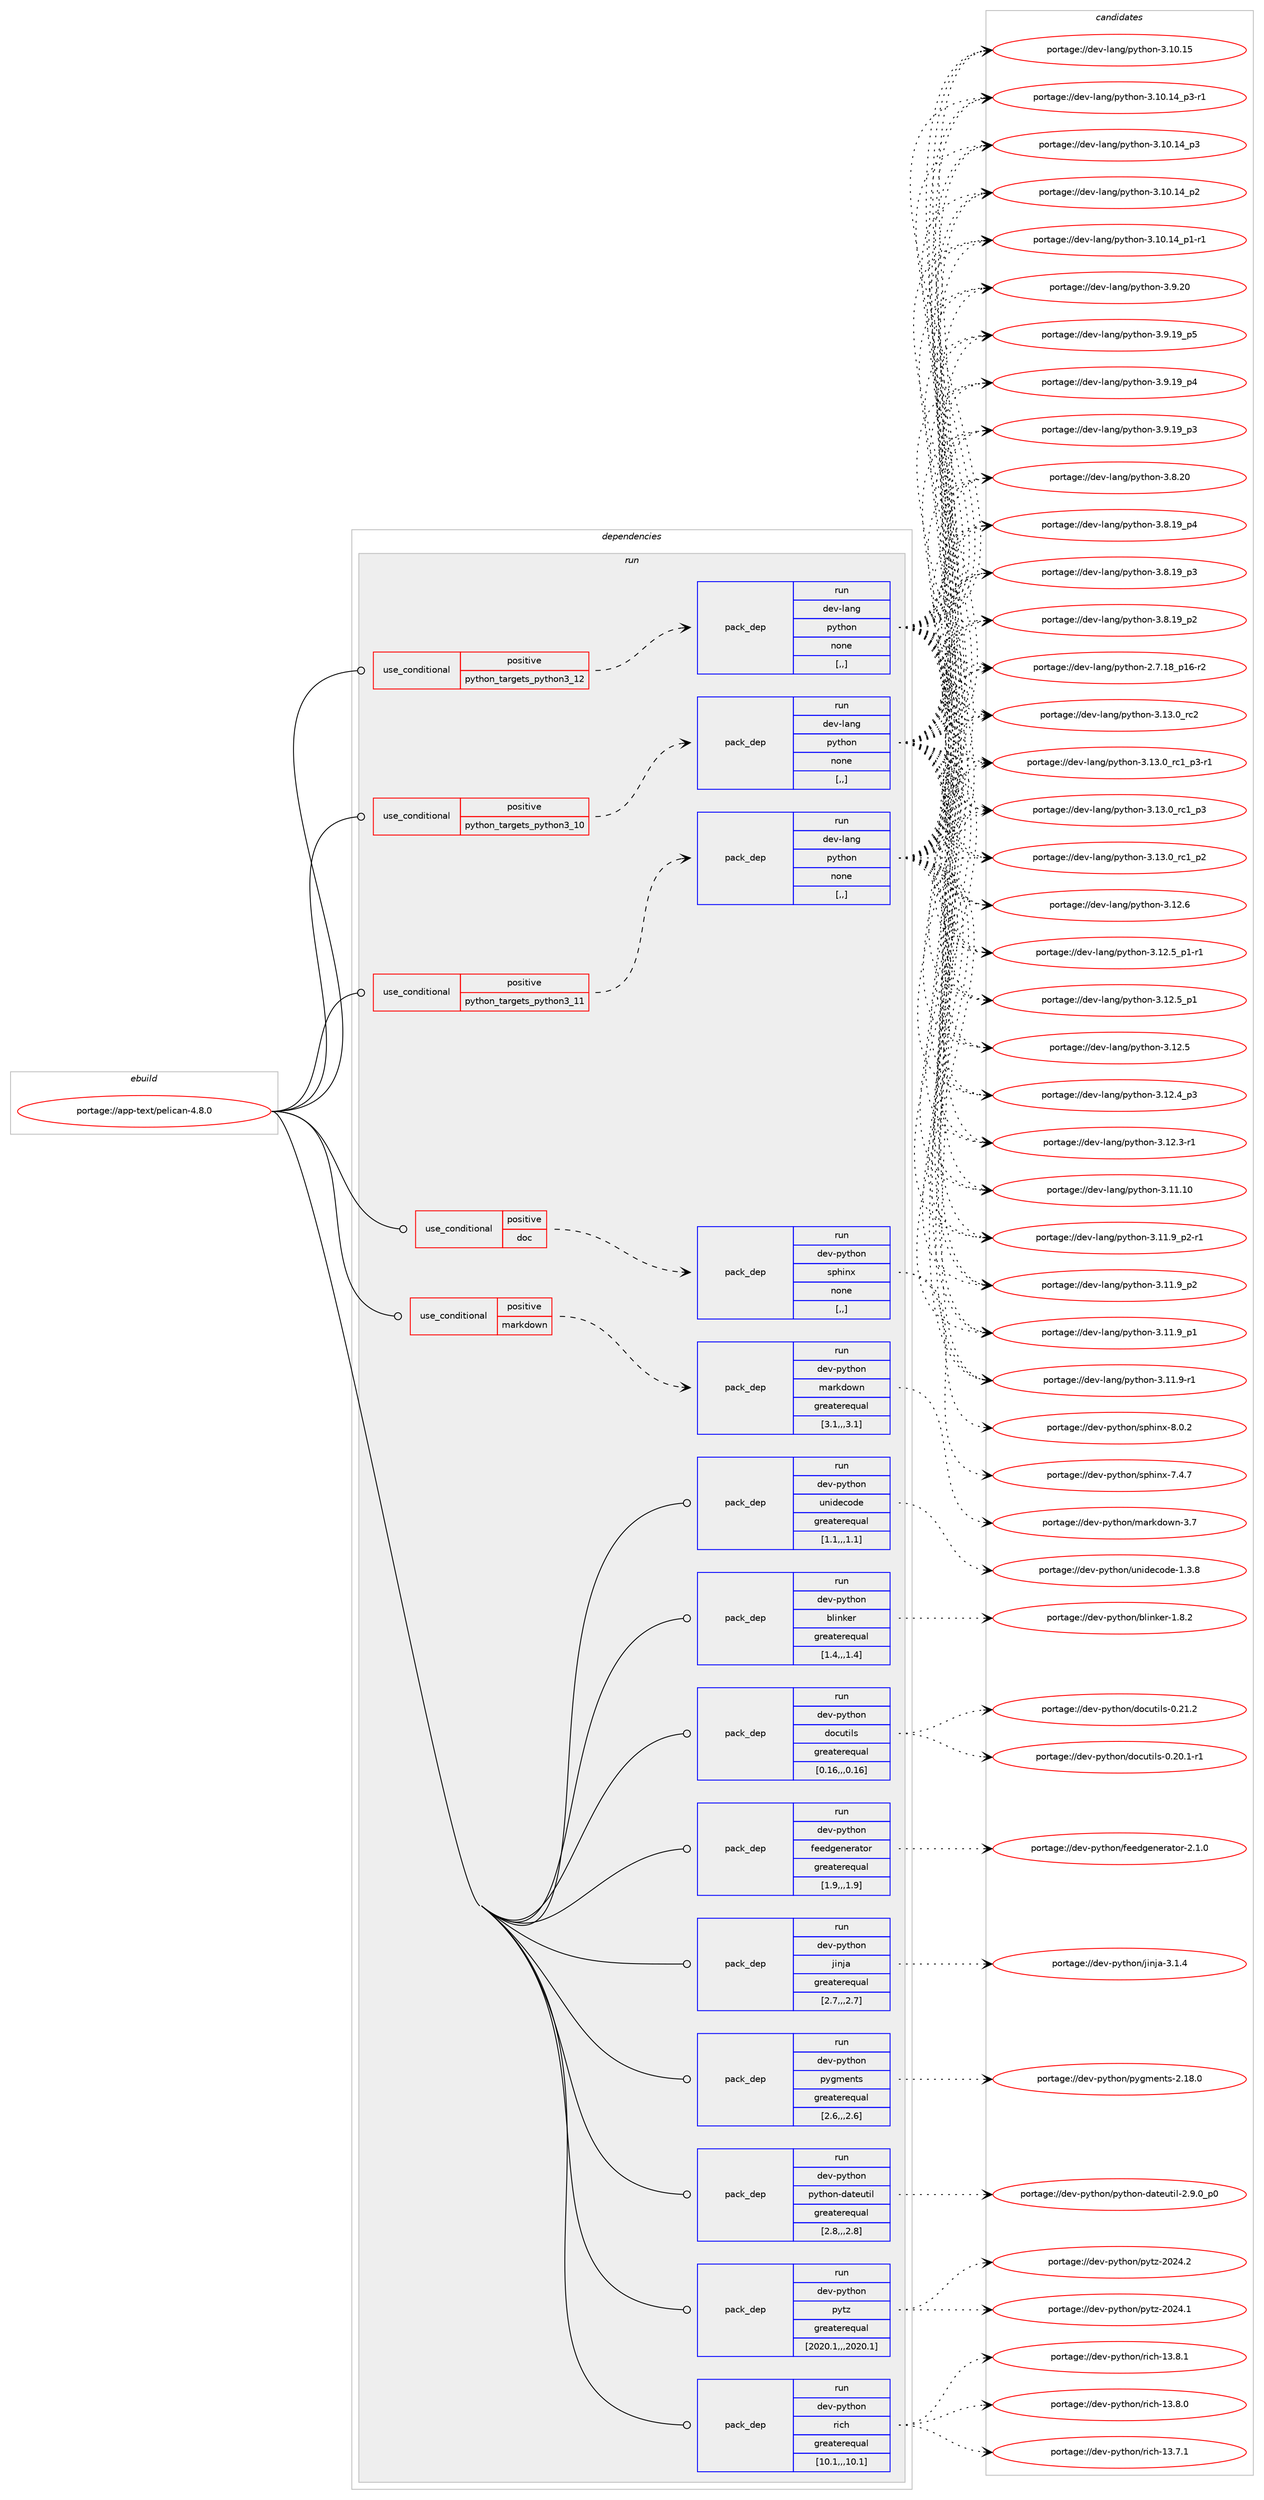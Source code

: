 digraph prolog {

# *************
# Graph options
# *************

newrank=true;
concentrate=true;
compound=true;
graph [rankdir=LR,fontname=Helvetica,fontsize=10,ranksep=1.5];#, ranksep=2.5, nodesep=0.2];
edge  [arrowhead=vee];
node  [fontname=Helvetica,fontsize=10];

# **********
# The ebuild
# **********

subgraph cluster_leftcol {
color=gray;
label=<<i>ebuild</i>>;
id [label="portage://app-text/pelican-4.8.0", color=red, width=4, href="../app-text/pelican-4.8.0.svg"];
}

# ****************
# The dependencies
# ****************

subgraph cluster_midcol {
color=gray;
label=<<i>dependencies</i>>;
subgraph cluster_compile {
fillcolor="#eeeeee";
style=filled;
label=<<i>compile</i>>;
}
subgraph cluster_compileandrun {
fillcolor="#eeeeee";
style=filled;
label=<<i>compile and run</i>>;
}
subgraph cluster_run {
fillcolor="#eeeeee";
style=filled;
label=<<i>run</i>>;
subgraph cond145278 {
dependency551063 [label=<<TABLE BORDER="0" CELLBORDER="1" CELLSPACING="0" CELLPADDING="4"><TR><TD ROWSPAN="3" CELLPADDING="10">use_conditional</TD></TR><TR><TD>positive</TD></TR><TR><TD>doc</TD></TR></TABLE>>, shape=none, color=red];
subgraph pack401679 {
dependency551064 [label=<<TABLE BORDER="0" CELLBORDER="1" CELLSPACING="0" CELLPADDING="4" WIDTH="220"><TR><TD ROWSPAN="6" CELLPADDING="30">pack_dep</TD></TR><TR><TD WIDTH="110">run</TD></TR><TR><TD>dev-python</TD></TR><TR><TD>sphinx</TD></TR><TR><TD>none</TD></TR><TR><TD>[,,]</TD></TR></TABLE>>, shape=none, color=blue];
}
dependency551063:e -> dependency551064:w [weight=20,style="dashed",arrowhead="vee"];
}
id:e -> dependency551063:w [weight=20,style="solid",arrowhead="odot"];
subgraph cond145279 {
dependency551065 [label=<<TABLE BORDER="0" CELLBORDER="1" CELLSPACING="0" CELLPADDING="4"><TR><TD ROWSPAN="3" CELLPADDING="10">use_conditional</TD></TR><TR><TD>positive</TD></TR><TR><TD>markdown</TD></TR></TABLE>>, shape=none, color=red];
subgraph pack401680 {
dependency551066 [label=<<TABLE BORDER="0" CELLBORDER="1" CELLSPACING="0" CELLPADDING="4" WIDTH="220"><TR><TD ROWSPAN="6" CELLPADDING="30">pack_dep</TD></TR><TR><TD WIDTH="110">run</TD></TR><TR><TD>dev-python</TD></TR><TR><TD>markdown</TD></TR><TR><TD>greaterequal</TD></TR><TR><TD>[3.1,,,3.1]</TD></TR></TABLE>>, shape=none, color=blue];
}
dependency551065:e -> dependency551066:w [weight=20,style="dashed",arrowhead="vee"];
}
id:e -> dependency551065:w [weight=20,style="solid",arrowhead="odot"];
subgraph cond145280 {
dependency551067 [label=<<TABLE BORDER="0" CELLBORDER="1" CELLSPACING="0" CELLPADDING="4"><TR><TD ROWSPAN="3" CELLPADDING="10">use_conditional</TD></TR><TR><TD>positive</TD></TR><TR><TD>python_targets_python3_10</TD></TR></TABLE>>, shape=none, color=red];
subgraph pack401681 {
dependency551068 [label=<<TABLE BORDER="0" CELLBORDER="1" CELLSPACING="0" CELLPADDING="4" WIDTH="220"><TR><TD ROWSPAN="6" CELLPADDING="30">pack_dep</TD></TR><TR><TD WIDTH="110">run</TD></TR><TR><TD>dev-lang</TD></TR><TR><TD>python</TD></TR><TR><TD>none</TD></TR><TR><TD>[,,]</TD></TR></TABLE>>, shape=none, color=blue];
}
dependency551067:e -> dependency551068:w [weight=20,style="dashed",arrowhead="vee"];
}
id:e -> dependency551067:w [weight=20,style="solid",arrowhead="odot"];
subgraph cond145281 {
dependency551069 [label=<<TABLE BORDER="0" CELLBORDER="1" CELLSPACING="0" CELLPADDING="4"><TR><TD ROWSPAN="3" CELLPADDING="10">use_conditional</TD></TR><TR><TD>positive</TD></TR><TR><TD>python_targets_python3_11</TD></TR></TABLE>>, shape=none, color=red];
subgraph pack401682 {
dependency551070 [label=<<TABLE BORDER="0" CELLBORDER="1" CELLSPACING="0" CELLPADDING="4" WIDTH="220"><TR><TD ROWSPAN="6" CELLPADDING="30">pack_dep</TD></TR><TR><TD WIDTH="110">run</TD></TR><TR><TD>dev-lang</TD></TR><TR><TD>python</TD></TR><TR><TD>none</TD></TR><TR><TD>[,,]</TD></TR></TABLE>>, shape=none, color=blue];
}
dependency551069:e -> dependency551070:w [weight=20,style="dashed",arrowhead="vee"];
}
id:e -> dependency551069:w [weight=20,style="solid",arrowhead="odot"];
subgraph cond145282 {
dependency551071 [label=<<TABLE BORDER="0" CELLBORDER="1" CELLSPACING="0" CELLPADDING="4"><TR><TD ROWSPAN="3" CELLPADDING="10">use_conditional</TD></TR><TR><TD>positive</TD></TR><TR><TD>python_targets_python3_12</TD></TR></TABLE>>, shape=none, color=red];
subgraph pack401683 {
dependency551072 [label=<<TABLE BORDER="0" CELLBORDER="1" CELLSPACING="0" CELLPADDING="4" WIDTH="220"><TR><TD ROWSPAN="6" CELLPADDING="30">pack_dep</TD></TR><TR><TD WIDTH="110">run</TD></TR><TR><TD>dev-lang</TD></TR><TR><TD>python</TD></TR><TR><TD>none</TD></TR><TR><TD>[,,]</TD></TR></TABLE>>, shape=none, color=blue];
}
dependency551071:e -> dependency551072:w [weight=20,style="dashed",arrowhead="vee"];
}
id:e -> dependency551071:w [weight=20,style="solid",arrowhead="odot"];
subgraph pack401684 {
dependency551073 [label=<<TABLE BORDER="0" CELLBORDER="1" CELLSPACING="0" CELLPADDING="4" WIDTH="220"><TR><TD ROWSPAN="6" CELLPADDING="30">pack_dep</TD></TR><TR><TD WIDTH="110">run</TD></TR><TR><TD>dev-python</TD></TR><TR><TD>blinker</TD></TR><TR><TD>greaterequal</TD></TR><TR><TD>[1.4,,,1.4]</TD></TR></TABLE>>, shape=none, color=blue];
}
id:e -> dependency551073:w [weight=20,style="solid",arrowhead="odot"];
subgraph pack401685 {
dependency551074 [label=<<TABLE BORDER="0" CELLBORDER="1" CELLSPACING="0" CELLPADDING="4" WIDTH="220"><TR><TD ROWSPAN="6" CELLPADDING="30">pack_dep</TD></TR><TR><TD WIDTH="110">run</TD></TR><TR><TD>dev-python</TD></TR><TR><TD>docutils</TD></TR><TR><TD>greaterequal</TD></TR><TR><TD>[0.16,,,0.16]</TD></TR></TABLE>>, shape=none, color=blue];
}
id:e -> dependency551074:w [weight=20,style="solid",arrowhead="odot"];
subgraph pack401686 {
dependency551075 [label=<<TABLE BORDER="0" CELLBORDER="1" CELLSPACING="0" CELLPADDING="4" WIDTH="220"><TR><TD ROWSPAN="6" CELLPADDING="30">pack_dep</TD></TR><TR><TD WIDTH="110">run</TD></TR><TR><TD>dev-python</TD></TR><TR><TD>feedgenerator</TD></TR><TR><TD>greaterequal</TD></TR><TR><TD>[1.9,,,1.9]</TD></TR></TABLE>>, shape=none, color=blue];
}
id:e -> dependency551075:w [weight=20,style="solid",arrowhead="odot"];
subgraph pack401687 {
dependency551076 [label=<<TABLE BORDER="0" CELLBORDER="1" CELLSPACING="0" CELLPADDING="4" WIDTH="220"><TR><TD ROWSPAN="6" CELLPADDING="30">pack_dep</TD></TR><TR><TD WIDTH="110">run</TD></TR><TR><TD>dev-python</TD></TR><TR><TD>jinja</TD></TR><TR><TD>greaterequal</TD></TR><TR><TD>[2.7,,,2.7]</TD></TR></TABLE>>, shape=none, color=blue];
}
id:e -> dependency551076:w [weight=20,style="solid",arrowhead="odot"];
subgraph pack401688 {
dependency551077 [label=<<TABLE BORDER="0" CELLBORDER="1" CELLSPACING="0" CELLPADDING="4" WIDTH="220"><TR><TD ROWSPAN="6" CELLPADDING="30">pack_dep</TD></TR><TR><TD WIDTH="110">run</TD></TR><TR><TD>dev-python</TD></TR><TR><TD>pygments</TD></TR><TR><TD>greaterequal</TD></TR><TR><TD>[2.6,,,2.6]</TD></TR></TABLE>>, shape=none, color=blue];
}
id:e -> dependency551077:w [weight=20,style="solid",arrowhead="odot"];
subgraph pack401689 {
dependency551078 [label=<<TABLE BORDER="0" CELLBORDER="1" CELLSPACING="0" CELLPADDING="4" WIDTH="220"><TR><TD ROWSPAN="6" CELLPADDING="30">pack_dep</TD></TR><TR><TD WIDTH="110">run</TD></TR><TR><TD>dev-python</TD></TR><TR><TD>python-dateutil</TD></TR><TR><TD>greaterequal</TD></TR><TR><TD>[2.8,,,2.8]</TD></TR></TABLE>>, shape=none, color=blue];
}
id:e -> dependency551078:w [weight=20,style="solid",arrowhead="odot"];
subgraph pack401690 {
dependency551079 [label=<<TABLE BORDER="0" CELLBORDER="1" CELLSPACING="0" CELLPADDING="4" WIDTH="220"><TR><TD ROWSPAN="6" CELLPADDING="30">pack_dep</TD></TR><TR><TD WIDTH="110">run</TD></TR><TR><TD>dev-python</TD></TR><TR><TD>pytz</TD></TR><TR><TD>greaterequal</TD></TR><TR><TD>[2020.1,,,2020.1]</TD></TR></TABLE>>, shape=none, color=blue];
}
id:e -> dependency551079:w [weight=20,style="solid",arrowhead="odot"];
subgraph pack401691 {
dependency551080 [label=<<TABLE BORDER="0" CELLBORDER="1" CELLSPACING="0" CELLPADDING="4" WIDTH="220"><TR><TD ROWSPAN="6" CELLPADDING="30">pack_dep</TD></TR><TR><TD WIDTH="110">run</TD></TR><TR><TD>dev-python</TD></TR><TR><TD>rich</TD></TR><TR><TD>greaterequal</TD></TR><TR><TD>[10.1,,,10.1]</TD></TR></TABLE>>, shape=none, color=blue];
}
id:e -> dependency551080:w [weight=20,style="solid",arrowhead="odot"];
subgraph pack401692 {
dependency551081 [label=<<TABLE BORDER="0" CELLBORDER="1" CELLSPACING="0" CELLPADDING="4" WIDTH="220"><TR><TD ROWSPAN="6" CELLPADDING="30">pack_dep</TD></TR><TR><TD WIDTH="110">run</TD></TR><TR><TD>dev-python</TD></TR><TR><TD>unidecode</TD></TR><TR><TD>greaterequal</TD></TR><TR><TD>[1.1,,,1.1]</TD></TR></TABLE>>, shape=none, color=blue];
}
id:e -> dependency551081:w [weight=20,style="solid",arrowhead="odot"];
}
}

# **************
# The candidates
# **************

subgraph cluster_choices {
rank=same;
color=gray;
label=<<i>candidates</i>>;

subgraph choice401679 {
color=black;
nodesep=1;
choice1001011184511212111610411111047115112104105110120455646484650 [label="portage://dev-python/sphinx-8.0.2", color=red, width=4,href="../dev-python/sphinx-8.0.2.svg"];
choice1001011184511212111610411111047115112104105110120455546524655 [label="portage://dev-python/sphinx-7.4.7", color=red, width=4,href="../dev-python/sphinx-7.4.7.svg"];
dependency551064:e -> choice1001011184511212111610411111047115112104105110120455646484650:w [style=dotted,weight="100"];
dependency551064:e -> choice1001011184511212111610411111047115112104105110120455546524655:w [style=dotted,weight="100"];
}
subgraph choice401680 {
color=black;
nodesep=1;
choice10010111845112121116104111110471099711410710011111911045514655 [label="portage://dev-python/markdown-3.7", color=red, width=4,href="../dev-python/markdown-3.7.svg"];
dependency551066:e -> choice10010111845112121116104111110471099711410710011111911045514655:w [style=dotted,weight="100"];
}
subgraph choice401681 {
color=black;
nodesep=1;
choice10010111845108971101034711212111610411111045514649514648951149950 [label="portage://dev-lang/python-3.13.0_rc2", color=red, width=4,href="../dev-lang/python-3.13.0_rc2.svg"];
choice1001011184510897110103471121211161041111104551464951464895114994995112514511449 [label="portage://dev-lang/python-3.13.0_rc1_p3-r1", color=red, width=4,href="../dev-lang/python-3.13.0_rc1_p3-r1.svg"];
choice100101118451089711010347112121116104111110455146495146489511499499511251 [label="portage://dev-lang/python-3.13.0_rc1_p3", color=red, width=4,href="../dev-lang/python-3.13.0_rc1_p3.svg"];
choice100101118451089711010347112121116104111110455146495146489511499499511250 [label="portage://dev-lang/python-3.13.0_rc1_p2", color=red, width=4,href="../dev-lang/python-3.13.0_rc1_p2.svg"];
choice10010111845108971101034711212111610411111045514649504654 [label="portage://dev-lang/python-3.12.6", color=red, width=4,href="../dev-lang/python-3.12.6.svg"];
choice1001011184510897110103471121211161041111104551464950465395112494511449 [label="portage://dev-lang/python-3.12.5_p1-r1", color=red, width=4,href="../dev-lang/python-3.12.5_p1-r1.svg"];
choice100101118451089711010347112121116104111110455146495046539511249 [label="portage://dev-lang/python-3.12.5_p1", color=red, width=4,href="../dev-lang/python-3.12.5_p1.svg"];
choice10010111845108971101034711212111610411111045514649504653 [label="portage://dev-lang/python-3.12.5", color=red, width=4,href="../dev-lang/python-3.12.5.svg"];
choice100101118451089711010347112121116104111110455146495046529511251 [label="portage://dev-lang/python-3.12.4_p3", color=red, width=4,href="../dev-lang/python-3.12.4_p3.svg"];
choice100101118451089711010347112121116104111110455146495046514511449 [label="portage://dev-lang/python-3.12.3-r1", color=red, width=4,href="../dev-lang/python-3.12.3-r1.svg"];
choice1001011184510897110103471121211161041111104551464949464948 [label="portage://dev-lang/python-3.11.10", color=red, width=4,href="../dev-lang/python-3.11.10.svg"];
choice1001011184510897110103471121211161041111104551464949465795112504511449 [label="portage://dev-lang/python-3.11.9_p2-r1", color=red, width=4,href="../dev-lang/python-3.11.9_p2-r1.svg"];
choice100101118451089711010347112121116104111110455146494946579511250 [label="portage://dev-lang/python-3.11.9_p2", color=red, width=4,href="../dev-lang/python-3.11.9_p2.svg"];
choice100101118451089711010347112121116104111110455146494946579511249 [label="portage://dev-lang/python-3.11.9_p1", color=red, width=4,href="../dev-lang/python-3.11.9_p1.svg"];
choice100101118451089711010347112121116104111110455146494946574511449 [label="portage://dev-lang/python-3.11.9-r1", color=red, width=4,href="../dev-lang/python-3.11.9-r1.svg"];
choice1001011184510897110103471121211161041111104551464948464953 [label="portage://dev-lang/python-3.10.15", color=red, width=4,href="../dev-lang/python-3.10.15.svg"];
choice100101118451089711010347112121116104111110455146494846495295112514511449 [label="portage://dev-lang/python-3.10.14_p3-r1", color=red, width=4,href="../dev-lang/python-3.10.14_p3-r1.svg"];
choice10010111845108971101034711212111610411111045514649484649529511251 [label="portage://dev-lang/python-3.10.14_p3", color=red, width=4,href="../dev-lang/python-3.10.14_p3.svg"];
choice10010111845108971101034711212111610411111045514649484649529511250 [label="portage://dev-lang/python-3.10.14_p2", color=red, width=4,href="../dev-lang/python-3.10.14_p2.svg"];
choice100101118451089711010347112121116104111110455146494846495295112494511449 [label="portage://dev-lang/python-3.10.14_p1-r1", color=red, width=4,href="../dev-lang/python-3.10.14_p1-r1.svg"];
choice10010111845108971101034711212111610411111045514657465048 [label="portage://dev-lang/python-3.9.20", color=red, width=4,href="../dev-lang/python-3.9.20.svg"];
choice100101118451089711010347112121116104111110455146574649579511253 [label="portage://dev-lang/python-3.9.19_p5", color=red, width=4,href="../dev-lang/python-3.9.19_p5.svg"];
choice100101118451089711010347112121116104111110455146574649579511252 [label="portage://dev-lang/python-3.9.19_p4", color=red, width=4,href="../dev-lang/python-3.9.19_p4.svg"];
choice100101118451089711010347112121116104111110455146574649579511251 [label="portage://dev-lang/python-3.9.19_p3", color=red, width=4,href="../dev-lang/python-3.9.19_p3.svg"];
choice10010111845108971101034711212111610411111045514656465048 [label="portage://dev-lang/python-3.8.20", color=red, width=4,href="../dev-lang/python-3.8.20.svg"];
choice100101118451089711010347112121116104111110455146564649579511252 [label="portage://dev-lang/python-3.8.19_p4", color=red, width=4,href="../dev-lang/python-3.8.19_p4.svg"];
choice100101118451089711010347112121116104111110455146564649579511251 [label="portage://dev-lang/python-3.8.19_p3", color=red, width=4,href="../dev-lang/python-3.8.19_p3.svg"];
choice100101118451089711010347112121116104111110455146564649579511250 [label="portage://dev-lang/python-3.8.19_p2", color=red, width=4,href="../dev-lang/python-3.8.19_p2.svg"];
choice100101118451089711010347112121116104111110455046554649569511249544511450 [label="portage://dev-lang/python-2.7.18_p16-r2", color=red, width=4,href="../dev-lang/python-2.7.18_p16-r2.svg"];
dependency551068:e -> choice10010111845108971101034711212111610411111045514649514648951149950:w [style=dotted,weight="100"];
dependency551068:e -> choice1001011184510897110103471121211161041111104551464951464895114994995112514511449:w [style=dotted,weight="100"];
dependency551068:e -> choice100101118451089711010347112121116104111110455146495146489511499499511251:w [style=dotted,weight="100"];
dependency551068:e -> choice100101118451089711010347112121116104111110455146495146489511499499511250:w [style=dotted,weight="100"];
dependency551068:e -> choice10010111845108971101034711212111610411111045514649504654:w [style=dotted,weight="100"];
dependency551068:e -> choice1001011184510897110103471121211161041111104551464950465395112494511449:w [style=dotted,weight="100"];
dependency551068:e -> choice100101118451089711010347112121116104111110455146495046539511249:w [style=dotted,weight="100"];
dependency551068:e -> choice10010111845108971101034711212111610411111045514649504653:w [style=dotted,weight="100"];
dependency551068:e -> choice100101118451089711010347112121116104111110455146495046529511251:w [style=dotted,weight="100"];
dependency551068:e -> choice100101118451089711010347112121116104111110455146495046514511449:w [style=dotted,weight="100"];
dependency551068:e -> choice1001011184510897110103471121211161041111104551464949464948:w [style=dotted,weight="100"];
dependency551068:e -> choice1001011184510897110103471121211161041111104551464949465795112504511449:w [style=dotted,weight="100"];
dependency551068:e -> choice100101118451089711010347112121116104111110455146494946579511250:w [style=dotted,weight="100"];
dependency551068:e -> choice100101118451089711010347112121116104111110455146494946579511249:w [style=dotted,weight="100"];
dependency551068:e -> choice100101118451089711010347112121116104111110455146494946574511449:w [style=dotted,weight="100"];
dependency551068:e -> choice1001011184510897110103471121211161041111104551464948464953:w [style=dotted,weight="100"];
dependency551068:e -> choice100101118451089711010347112121116104111110455146494846495295112514511449:w [style=dotted,weight="100"];
dependency551068:e -> choice10010111845108971101034711212111610411111045514649484649529511251:w [style=dotted,weight="100"];
dependency551068:e -> choice10010111845108971101034711212111610411111045514649484649529511250:w [style=dotted,weight="100"];
dependency551068:e -> choice100101118451089711010347112121116104111110455146494846495295112494511449:w [style=dotted,weight="100"];
dependency551068:e -> choice10010111845108971101034711212111610411111045514657465048:w [style=dotted,weight="100"];
dependency551068:e -> choice100101118451089711010347112121116104111110455146574649579511253:w [style=dotted,weight="100"];
dependency551068:e -> choice100101118451089711010347112121116104111110455146574649579511252:w [style=dotted,weight="100"];
dependency551068:e -> choice100101118451089711010347112121116104111110455146574649579511251:w [style=dotted,weight="100"];
dependency551068:e -> choice10010111845108971101034711212111610411111045514656465048:w [style=dotted,weight="100"];
dependency551068:e -> choice100101118451089711010347112121116104111110455146564649579511252:w [style=dotted,weight="100"];
dependency551068:e -> choice100101118451089711010347112121116104111110455146564649579511251:w [style=dotted,weight="100"];
dependency551068:e -> choice100101118451089711010347112121116104111110455146564649579511250:w [style=dotted,weight="100"];
dependency551068:e -> choice100101118451089711010347112121116104111110455046554649569511249544511450:w [style=dotted,weight="100"];
}
subgraph choice401682 {
color=black;
nodesep=1;
choice10010111845108971101034711212111610411111045514649514648951149950 [label="portage://dev-lang/python-3.13.0_rc2", color=red, width=4,href="../dev-lang/python-3.13.0_rc2.svg"];
choice1001011184510897110103471121211161041111104551464951464895114994995112514511449 [label="portage://dev-lang/python-3.13.0_rc1_p3-r1", color=red, width=4,href="../dev-lang/python-3.13.0_rc1_p3-r1.svg"];
choice100101118451089711010347112121116104111110455146495146489511499499511251 [label="portage://dev-lang/python-3.13.0_rc1_p3", color=red, width=4,href="../dev-lang/python-3.13.0_rc1_p3.svg"];
choice100101118451089711010347112121116104111110455146495146489511499499511250 [label="portage://dev-lang/python-3.13.0_rc1_p2", color=red, width=4,href="../dev-lang/python-3.13.0_rc1_p2.svg"];
choice10010111845108971101034711212111610411111045514649504654 [label="portage://dev-lang/python-3.12.6", color=red, width=4,href="../dev-lang/python-3.12.6.svg"];
choice1001011184510897110103471121211161041111104551464950465395112494511449 [label="portage://dev-lang/python-3.12.5_p1-r1", color=red, width=4,href="../dev-lang/python-3.12.5_p1-r1.svg"];
choice100101118451089711010347112121116104111110455146495046539511249 [label="portage://dev-lang/python-3.12.5_p1", color=red, width=4,href="../dev-lang/python-3.12.5_p1.svg"];
choice10010111845108971101034711212111610411111045514649504653 [label="portage://dev-lang/python-3.12.5", color=red, width=4,href="../dev-lang/python-3.12.5.svg"];
choice100101118451089711010347112121116104111110455146495046529511251 [label="portage://dev-lang/python-3.12.4_p3", color=red, width=4,href="../dev-lang/python-3.12.4_p3.svg"];
choice100101118451089711010347112121116104111110455146495046514511449 [label="portage://dev-lang/python-3.12.3-r1", color=red, width=4,href="../dev-lang/python-3.12.3-r1.svg"];
choice1001011184510897110103471121211161041111104551464949464948 [label="portage://dev-lang/python-3.11.10", color=red, width=4,href="../dev-lang/python-3.11.10.svg"];
choice1001011184510897110103471121211161041111104551464949465795112504511449 [label="portage://dev-lang/python-3.11.9_p2-r1", color=red, width=4,href="../dev-lang/python-3.11.9_p2-r1.svg"];
choice100101118451089711010347112121116104111110455146494946579511250 [label="portage://dev-lang/python-3.11.9_p2", color=red, width=4,href="../dev-lang/python-3.11.9_p2.svg"];
choice100101118451089711010347112121116104111110455146494946579511249 [label="portage://dev-lang/python-3.11.9_p1", color=red, width=4,href="../dev-lang/python-3.11.9_p1.svg"];
choice100101118451089711010347112121116104111110455146494946574511449 [label="portage://dev-lang/python-3.11.9-r1", color=red, width=4,href="../dev-lang/python-3.11.9-r1.svg"];
choice1001011184510897110103471121211161041111104551464948464953 [label="portage://dev-lang/python-3.10.15", color=red, width=4,href="../dev-lang/python-3.10.15.svg"];
choice100101118451089711010347112121116104111110455146494846495295112514511449 [label="portage://dev-lang/python-3.10.14_p3-r1", color=red, width=4,href="../dev-lang/python-3.10.14_p3-r1.svg"];
choice10010111845108971101034711212111610411111045514649484649529511251 [label="portage://dev-lang/python-3.10.14_p3", color=red, width=4,href="../dev-lang/python-3.10.14_p3.svg"];
choice10010111845108971101034711212111610411111045514649484649529511250 [label="portage://dev-lang/python-3.10.14_p2", color=red, width=4,href="../dev-lang/python-3.10.14_p2.svg"];
choice100101118451089711010347112121116104111110455146494846495295112494511449 [label="portage://dev-lang/python-3.10.14_p1-r1", color=red, width=4,href="../dev-lang/python-3.10.14_p1-r1.svg"];
choice10010111845108971101034711212111610411111045514657465048 [label="portage://dev-lang/python-3.9.20", color=red, width=4,href="../dev-lang/python-3.9.20.svg"];
choice100101118451089711010347112121116104111110455146574649579511253 [label="portage://dev-lang/python-3.9.19_p5", color=red, width=4,href="../dev-lang/python-3.9.19_p5.svg"];
choice100101118451089711010347112121116104111110455146574649579511252 [label="portage://dev-lang/python-3.9.19_p4", color=red, width=4,href="../dev-lang/python-3.9.19_p4.svg"];
choice100101118451089711010347112121116104111110455146574649579511251 [label="portage://dev-lang/python-3.9.19_p3", color=red, width=4,href="../dev-lang/python-3.9.19_p3.svg"];
choice10010111845108971101034711212111610411111045514656465048 [label="portage://dev-lang/python-3.8.20", color=red, width=4,href="../dev-lang/python-3.8.20.svg"];
choice100101118451089711010347112121116104111110455146564649579511252 [label="portage://dev-lang/python-3.8.19_p4", color=red, width=4,href="../dev-lang/python-3.8.19_p4.svg"];
choice100101118451089711010347112121116104111110455146564649579511251 [label="portage://dev-lang/python-3.8.19_p3", color=red, width=4,href="../dev-lang/python-3.8.19_p3.svg"];
choice100101118451089711010347112121116104111110455146564649579511250 [label="portage://dev-lang/python-3.8.19_p2", color=red, width=4,href="../dev-lang/python-3.8.19_p2.svg"];
choice100101118451089711010347112121116104111110455046554649569511249544511450 [label="portage://dev-lang/python-2.7.18_p16-r2", color=red, width=4,href="../dev-lang/python-2.7.18_p16-r2.svg"];
dependency551070:e -> choice10010111845108971101034711212111610411111045514649514648951149950:w [style=dotted,weight="100"];
dependency551070:e -> choice1001011184510897110103471121211161041111104551464951464895114994995112514511449:w [style=dotted,weight="100"];
dependency551070:e -> choice100101118451089711010347112121116104111110455146495146489511499499511251:w [style=dotted,weight="100"];
dependency551070:e -> choice100101118451089711010347112121116104111110455146495146489511499499511250:w [style=dotted,weight="100"];
dependency551070:e -> choice10010111845108971101034711212111610411111045514649504654:w [style=dotted,weight="100"];
dependency551070:e -> choice1001011184510897110103471121211161041111104551464950465395112494511449:w [style=dotted,weight="100"];
dependency551070:e -> choice100101118451089711010347112121116104111110455146495046539511249:w [style=dotted,weight="100"];
dependency551070:e -> choice10010111845108971101034711212111610411111045514649504653:w [style=dotted,weight="100"];
dependency551070:e -> choice100101118451089711010347112121116104111110455146495046529511251:w [style=dotted,weight="100"];
dependency551070:e -> choice100101118451089711010347112121116104111110455146495046514511449:w [style=dotted,weight="100"];
dependency551070:e -> choice1001011184510897110103471121211161041111104551464949464948:w [style=dotted,weight="100"];
dependency551070:e -> choice1001011184510897110103471121211161041111104551464949465795112504511449:w [style=dotted,weight="100"];
dependency551070:e -> choice100101118451089711010347112121116104111110455146494946579511250:w [style=dotted,weight="100"];
dependency551070:e -> choice100101118451089711010347112121116104111110455146494946579511249:w [style=dotted,weight="100"];
dependency551070:e -> choice100101118451089711010347112121116104111110455146494946574511449:w [style=dotted,weight="100"];
dependency551070:e -> choice1001011184510897110103471121211161041111104551464948464953:w [style=dotted,weight="100"];
dependency551070:e -> choice100101118451089711010347112121116104111110455146494846495295112514511449:w [style=dotted,weight="100"];
dependency551070:e -> choice10010111845108971101034711212111610411111045514649484649529511251:w [style=dotted,weight="100"];
dependency551070:e -> choice10010111845108971101034711212111610411111045514649484649529511250:w [style=dotted,weight="100"];
dependency551070:e -> choice100101118451089711010347112121116104111110455146494846495295112494511449:w [style=dotted,weight="100"];
dependency551070:e -> choice10010111845108971101034711212111610411111045514657465048:w [style=dotted,weight="100"];
dependency551070:e -> choice100101118451089711010347112121116104111110455146574649579511253:w [style=dotted,weight="100"];
dependency551070:e -> choice100101118451089711010347112121116104111110455146574649579511252:w [style=dotted,weight="100"];
dependency551070:e -> choice100101118451089711010347112121116104111110455146574649579511251:w [style=dotted,weight="100"];
dependency551070:e -> choice10010111845108971101034711212111610411111045514656465048:w [style=dotted,weight="100"];
dependency551070:e -> choice100101118451089711010347112121116104111110455146564649579511252:w [style=dotted,weight="100"];
dependency551070:e -> choice100101118451089711010347112121116104111110455146564649579511251:w [style=dotted,weight="100"];
dependency551070:e -> choice100101118451089711010347112121116104111110455146564649579511250:w [style=dotted,weight="100"];
dependency551070:e -> choice100101118451089711010347112121116104111110455046554649569511249544511450:w [style=dotted,weight="100"];
}
subgraph choice401683 {
color=black;
nodesep=1;
choice10010111845108971101034711212111610411111045514649514648951149950 [label="portage://dev-lang/python-3.13.0_rc2", color=red, width=4,href="../dev-lang/python-3.13.0_rc2.svg"];
choice1001011184510897110103471121211161041111104551464951464895114994995112514511449 [label="portage://dev-lang/python-3.13.0_rc1_p3-r1", color=red, width=4,href="../dev-lang/python-3.13.0_rc1_p3-r1.svg"];
choice100101118451089711010347112121116104111110455146495146489511499499511251 [label="portage://dev-lang/python-3.13.0_rc1_p3", color=red, width=4,href="../dev-lang/python-3.13.0_rc1_p3.svg"];
choice100101118451089711010347112121116104111110455146495146489511499499511250 [label="portage://dev-lang/python-3.13.0_rc1_p2", color=red, width=4,href="../dev-lang/python-3.13.0_rc1_p2.svg"];
choice10010111845108971101034711212111610411111045514649504654 [label="portage://dev-lang/python-3.12.6", color=red, width=4,href="../dev-lang/python-3.12.6.svg"];
choice1001011184510897110103471121211161041111104551464950465395112494511449 [label="portage://dev-lang/python-3.12.5_p1-r1", color=red, width=4,href="../dev-lang/python-3.12.5_p1-r1.svg"];
choice100101118451089711010347112121116104111110455146495046539511249 [label="portage://dev-lang/python-3.12.5_p1", color=red, width=4,href="../dev-lang/python-3.12.5_p1.svg"];
choice10010111845108971101034711212111610411111045514649504653 [label="portage://dev-lang/python-3.12.5", color=red, width=4,href="../dev-lang/python-3.12.5.svg"];
choice100101118451089711010347112121116104111110455146495046529511251 [label="portage://dev-lang/python-3.12.4_p3", color=red, width=4,href="../dev-lang/python-3.12.4_p3.svg"];
choice100101118451089711010347112121116104111110455146495046514511449 [label="portage://dev-lang/python-3.12.3-r1", color=red, width=4,href="../dev-lang/python-3.12.3-r1.svg"];
choice1001011184510897110103471121211161041111104551464949464948 [label="portage://dev-lang/python-3.11.10", color=red, width=4,href="../dev-lang/python-3.11.10.svg"];
choice1001011184510897110103471121211161041111104551464949465795112504511449 [label="portage://dev-lang/python-3.11.9_p2-r1", color=red, width=4,href="../dev-lang/python-3.11.9_p2-r1.svg"];
choice100101118451089711010347112121116104111110455146494946579511250 [label="portage://dev-lang/python-3.11.9_p2", color=red, width=4,href="../dev-lang/python-3.11.9_p2.svg"];
choice100101118451089711010347112121116104111110455146494946579511249 [label="portage://dev-lang/python-3.11.9_p1", color=red, width=4,href="../dev-lang/python-3.11.9_p1.svg"];
choice100101118451089711010347112121116104111110455146494946574511449 [label="portage://dev-lang/python-3.11.9-r1", color=red, width=4,href="../dev-lang/python-3.11.9-r1.svg"];
choice1001011184510897110103471121211161041111104551464948464953 [label="portage://dev-lang/python-3.10.15", color=red, width=4,href="../dev-lang/python-3.10.15.svg"];
choice100101118451089711010347112121116104111110455146494846495295112514511449 [label="portage://dev-lang/python-3.10.14_p3-r1", color=red, width=4,href="../dev-lang/python-3.10.14_p3-r1.svg"];
choice10010111845108971101034711212111610411111045514649484649529511251 [label="portage://dev-lang/python-3.10.14_p3", color=red, width=4,href="../dev-lang/python-3.10.14_p3.svg"];
choice10010111845108971101034711212111610411111045514649484649529511250 [label="portage://dev-lang/python-3.10.14_p2", color=red, width=4,href="../dev-lang/python-3.10.14_p2.svg"];
choice100101118451089711010347112121116104111110455146494846495295112494511449 [label="portage://dev-lang/python-3.10.14_p1-r1", color=red, width=4,href="../dev-lang/python-3.10.14_p1-r1.svg"];
choice10010111845108971101034711212111610411111045514657465048 [label="portage://dev-lang/python-3.9.20", color=red, width=4,href="../dev-lang/python-3.9.20.svg"];
choice100101118451089711010347112121116104111110455146574649579511253 [label="portage://dev-lang/python-3.9.19_p5", color=red, width=4,href="../dev-lang/python-3.9.19_p5.svg"];
choice100101118451089711010347112121116104111110455146574649579511252 [label="portage://dev-lang/python-3.9.19_p4", color=red, width=4,href="../dev-lang/python-3.9.19_p4.svg"];
choice100101118451089711010347112121116104111110455146574649579511251 [label="portage://dev-lang/python-3.9.19_p3", color=red, width=4,href="../dev-lang/python-3.9.19_p3.svg"];
choice10010111845108971101034711212111610411111045514656465048 [label="portage://dev-lang/python-3.8.20", color=red, width=4,href="../dev-lang/python-3.8.20.svg"];
choice100101118451089711010347112121116104111110455146564649579511252 [label="portage://dev-lang/python-3.8.19_p4", color=red, width=4,href="../dev-lang/python-3.8.19_p4.svg"];
choice100101118451089711010347112121116104111110455146564649579511251 [label="portage://dev-lang/python-3.8.19_p3", color=red, width=4,href="../dev-lang/python-3.8.19_p3.svg"];
choice100101118451089711010347112121116104111110455146564649579511250 [label="portage://dev-lang/python-3.8.19_p2", color=red, width=4,href="../dev-lang/python-3.8.19_p2.svg"];
choice100101118451089711010347112121116104111110455046554649569511249544511450 [label="portage://dev-lang/python-2.7.18_p16-r2", color=red, width=4,href="../dev-lang/python-2.7.18_p16-r2.svg"];
dependency551072:e -> choice10010111845108971101034711212111610411111045514649514648951149950:w [style=dotted,weight="100"];
dependency551072:e -> choice1001011184510897110103471121211161041111104551464951464895114994995112514511449:w [style=dotted,weight="100"];
dependency551072:e -> choice100101118451089711010347112121116104111110455146495146489511499499511251:w [style=dotted,weight="100"];
dependency551072:e -> choice100101118451089711010347112121116104111110455146495146489511499499511250:w [style=dotted,weight="100"];
dependency551072:e -> choice10010111845108971101034711212111610411111045514649504654:w [style=dotted,weight="100"];
dependency551072:e -> choice1001011184510897110103471121211161041111104551464950465395112494511449:w [style=dotted,weight="100"];
dependency551072:e -> choice100101118451089711010347112121116104111110455146495046539511249:w [style=dotted,weight="100"];
dependency551072:e -> choice10010111845108971101034711212111610411111045514649504653:w [style=dotted,weight="100"];
dependency551072:e -> choice100101118451089711010347112121116104111110455146495046529511251:w [style=dotted,weight="100"];
dependency551072:e -> choice100101118451089711010347112121116104111110455146495046514511449:w [style=dotted,weight="100"];
dependency551072:e -> choice1001011184510897110103471121211161041111104551464949464948:w [style=dotted,weight="100"];
dependency551072:e -> choice1001011184510897110103471121211161041111104551464949465795112504511449:w [style=dotted,weight="100"];
dependency551072:e -> choice100101118451089711010347112121116104111110455146494946579511250:w [style=dotted,weight="100"];
dependency551072:e -> choice100101118451089711010347112121116104111110455146494946579511249:w [style=dotted,weight="100"];
dependency551072:e -> choice100101118451089711010347112121116104111110455146494946574511449:w [style=dotted,weight="100"];
dependency551072:e -> choice1001011184510897110103471121211161041111104551464948464953:w [style=dotted,weight="100"];
dependency551072:e -> choice100101118451089711010347112121116104111110455146494846495295112514511449:w [style=dotted,weight="100"];
dependency551072:e -> choice10010111845108971101034711212111610411111045514649484649529511251:w [style=dotted,weight="100"];
dependency551072:e -> choice10010111845108971101034711212111610411111045514649484649529511250:w [style=dotted,weight="100"];
dependency551072:e -> choice100101118451089711010347112121116104111110455146494846495295112494511449:w [style=dotted,weight="100"];
dependency551072:e -> choice10010111845108971101034711212111610411111045514657465048:w [style=dotted,weight="100"];
dependency551072:e -> choice100101118451089711010347112121116104111110455146574649579511253:w [style=dotted,weight="100"];
dependency551072:e -> choice100101118451089711010347112121116104111110455146574649579511252:w [style=dotted,weight="100"];
dependency551072:e -> choice100101118451089711010347112121116104111110455146574649579511251:w [style=dotted,weight="100"];
dependency551072:e -> choice10010111845108971101034711212111610411111045514656465048:w [style=dotted,weight="100"];
dependency551072:e -> choice100101118451089711010347112121116104111110455146564649579511252:w [style=dotted,weight="100"];
dependency551072:e -> choice100101118451089711010347112121116104111110455146564649579511251:w [style=dotted,weight="100"];
dependency551072:e -> choice100101118451089711010347112121116104111110455146564649579511250:w [style=dotted,weight="100"];
dependency551072:e -> choice100101118451089711010347112121116104111110455046554649569511249544511450:w [style=dotted,weight="100"];
}
subgraph choice401684 {
color=black;
nodesep=1;
choice100101118451121211161041111104798108105110107101114454946564650 [label="portage://dev-python/blinker-1.8.2", color=red, width=4,href="../dev-python/blinker-1.8.2.svg"];
dependency551073:e -> choice100101118451121211161041111104798108105110107101114454946564650:w [style=dotted,weight="100"];
}
subgraph choice401685 {
color=black;
nodesep=1;
choice10010111845112121116104111110471001119911711610510811545484650494650 [label="portage://dev-python/docutils-0.21.2", color=red, width=4,href="../dev-python/docutils-0.21.2.svg"];
choice100101118451121211161041111104710011199117116105108115454846504846494511449 [label="portage://dev-python/docutils-0.20.1-r1", color=red, width=4,href="../dev-python/docutils-0.20.1-r1.svg"];
dependency551074:e -> choice10010111845112121116104111110471001119911711610510811545484650494650:w [style=dotted,weight="100"];
dependency551074:e -> choice100101118451121211161041111104710011199117116105108115454846504846494511449:w [style=dotted,weight="100"];
}
subgraph choice401686 {
color=black;
nodesep=1;
choice100101118451121211161041111104710210110110010310111010111497116111114455046494648 [label="portage://dev-python/feedgenerator-2.1.0", color=red, width=4,href="../dev-python/feedgenerator-2.1.0.svg"];
dependency551075:e -> choice100101118451121211161041111104710210110110010310111010111497116111114455046494648:w [style=dotted,weight="100"];
}
subgraph choice401687 {
color=black;
nodesep=1;
choice100101118451121211161041111104710610511010697455146494652 [label="portage://dev-python/jinja-3.1.4", color=red, width=4,href="../dev-python/jinja-3.1.4.svg"];
dependency551076:e -> choice100101118451121211161041111104710610511010697455146494652:w [style=dotted,weight="100"];
}
subgraph choice401688 {
color=black;
nodesep=1;
choice100101118451121211161041111104711212110310910111011611545504649564648 [label="portage://dev-python/pygments-2.18.0", color=red, width=4,href="../dev-python/pygments-2.18.0.svg"];
dependency551077:e -> choice100101118451121211161041111104711212110310910111011611545504649564648:w [style=dotted,weight="100"];
}
subgraph choice401689 {
color=black;
nodesep=1;
choice100101118451121211161041111104711212111610411111045100971161011171161051084550465746489511248 [label="portage://dev-python/python-dateutil-2.9.0_p0", color=red, width=4,href="../dev-python/python-dateutil-2.9.0_p0.svg"];
dependency551078:e -> choice100101118451121211161041111104711212111610411111045100971161011171161051084550465746489511248:w [style=dotted,weight="100"];
}
subgraph choice401690 {
color=black;
nodesep=1;
choice100101118451121211161041111104711212111612245504850524650 [label="portage://dev-python/pytz-2024.2", color=red, width=4,href="../dev-python/pytz-2024.2.svg"];
choice100101118451121211161041111104711212111612245504850524649 [label="portage://dev-python/pytz-2024.1", color=red, width=4,href="../dev-python/pytz-2024.1.svg"];
dependency551079:e -> choice100101118451121211161041111104711212111612245504850524650:w [style=dotted,weight="100"];
dependency551079:e -> choice100101118451121211161041111104711212111612245504850524649:w [style=dotted,weight="100"];
}
subgraph choice401691 {
color=black;
nodesep=1;
choice10010111845112121116104111110471141059910445495146564649 [label="portage://dev-python/rich-13.8.1", color=red, width=4,href="../dev-python/rich-13.8.1.svg"];
choice10010111845112121116104111110471141059910445495146564648 [label="portage://dev-python/rich-13.8.0", color=red, width=4,href="../dev-python/rich-13.8.0.svg"];
choice10010111845112121116104111110471141059910445495146554649 [label="portage://dev-python/rich-13.7.1", color=red, width=4,href="../dev-python/rich-13.7.1.svg"];
dependency551080:e -> choice10010111845112121116104111110471141059910445495146564649:w [style=dotted,weight="100"];
dependency551080:e -> choice10010111845112121116104111110471141059910445495146564648:w [style=dotted,weight="100"];
dependency551080:e -> choice10010111845112121116104111110471141059910445495146554649:w [style=dotted,weight="100"];
}
subgraph choice401692 {
color=black;
nodesep=1;
choice100101118451121211161041111104711711010510010199111100101454946514656 [label="portage://dev-python/unidecode-1.3.8", color=red, width=4,href="../dev-python/unidecode-1.3.8.svg"];
dependency551081:e -> choice100101118451121211161041111104711711010510010199111100101454946514656:w [style=dotted,weight="100"];
}
}

}
